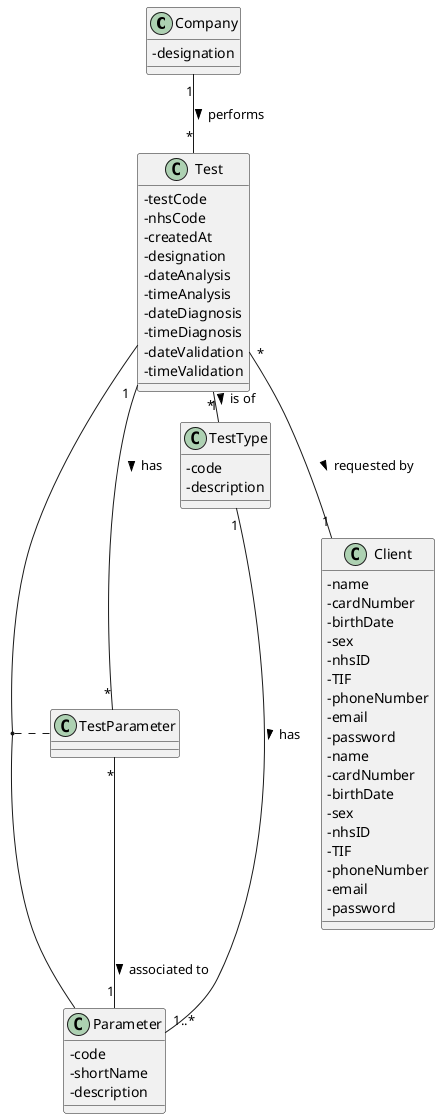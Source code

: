 @startuml
skinparam classAttributeIconSize 0

class Company {
-designation
}
class Test {
-testCode
-nhsCode
-createdAt
-designation
-dateAnalysis
-timeAnalysis
-dateDiagnosis
-timeDiagnosis
-dateValidation
-timeValidation
}
class Client {
-name
-cardNumber
-birthDate
-sex
-nhsID
-TIF
-phoneNumber
-email
-password
}
class TestType {
-code
-description
}
class Parameter {
-code
-shortName
-description
}
class Client {
-name
-cardNumber
-birthDate
-sex
-nhsID
-TIF
-phoneNumber
-email
-password
}



TestType "1"--"1..*" Parameter : has >
(Test, Parameter) .. TestParameter
Test "*"--"1" Client : requested by >
TestParameter "*"--"1" Test : has <
Test "*"-up-"1" Company : performs <
Test "*"-right-"1" "TestType" : is of >
TestParameter "*"--"1" Parameter : associated to >

@enduml